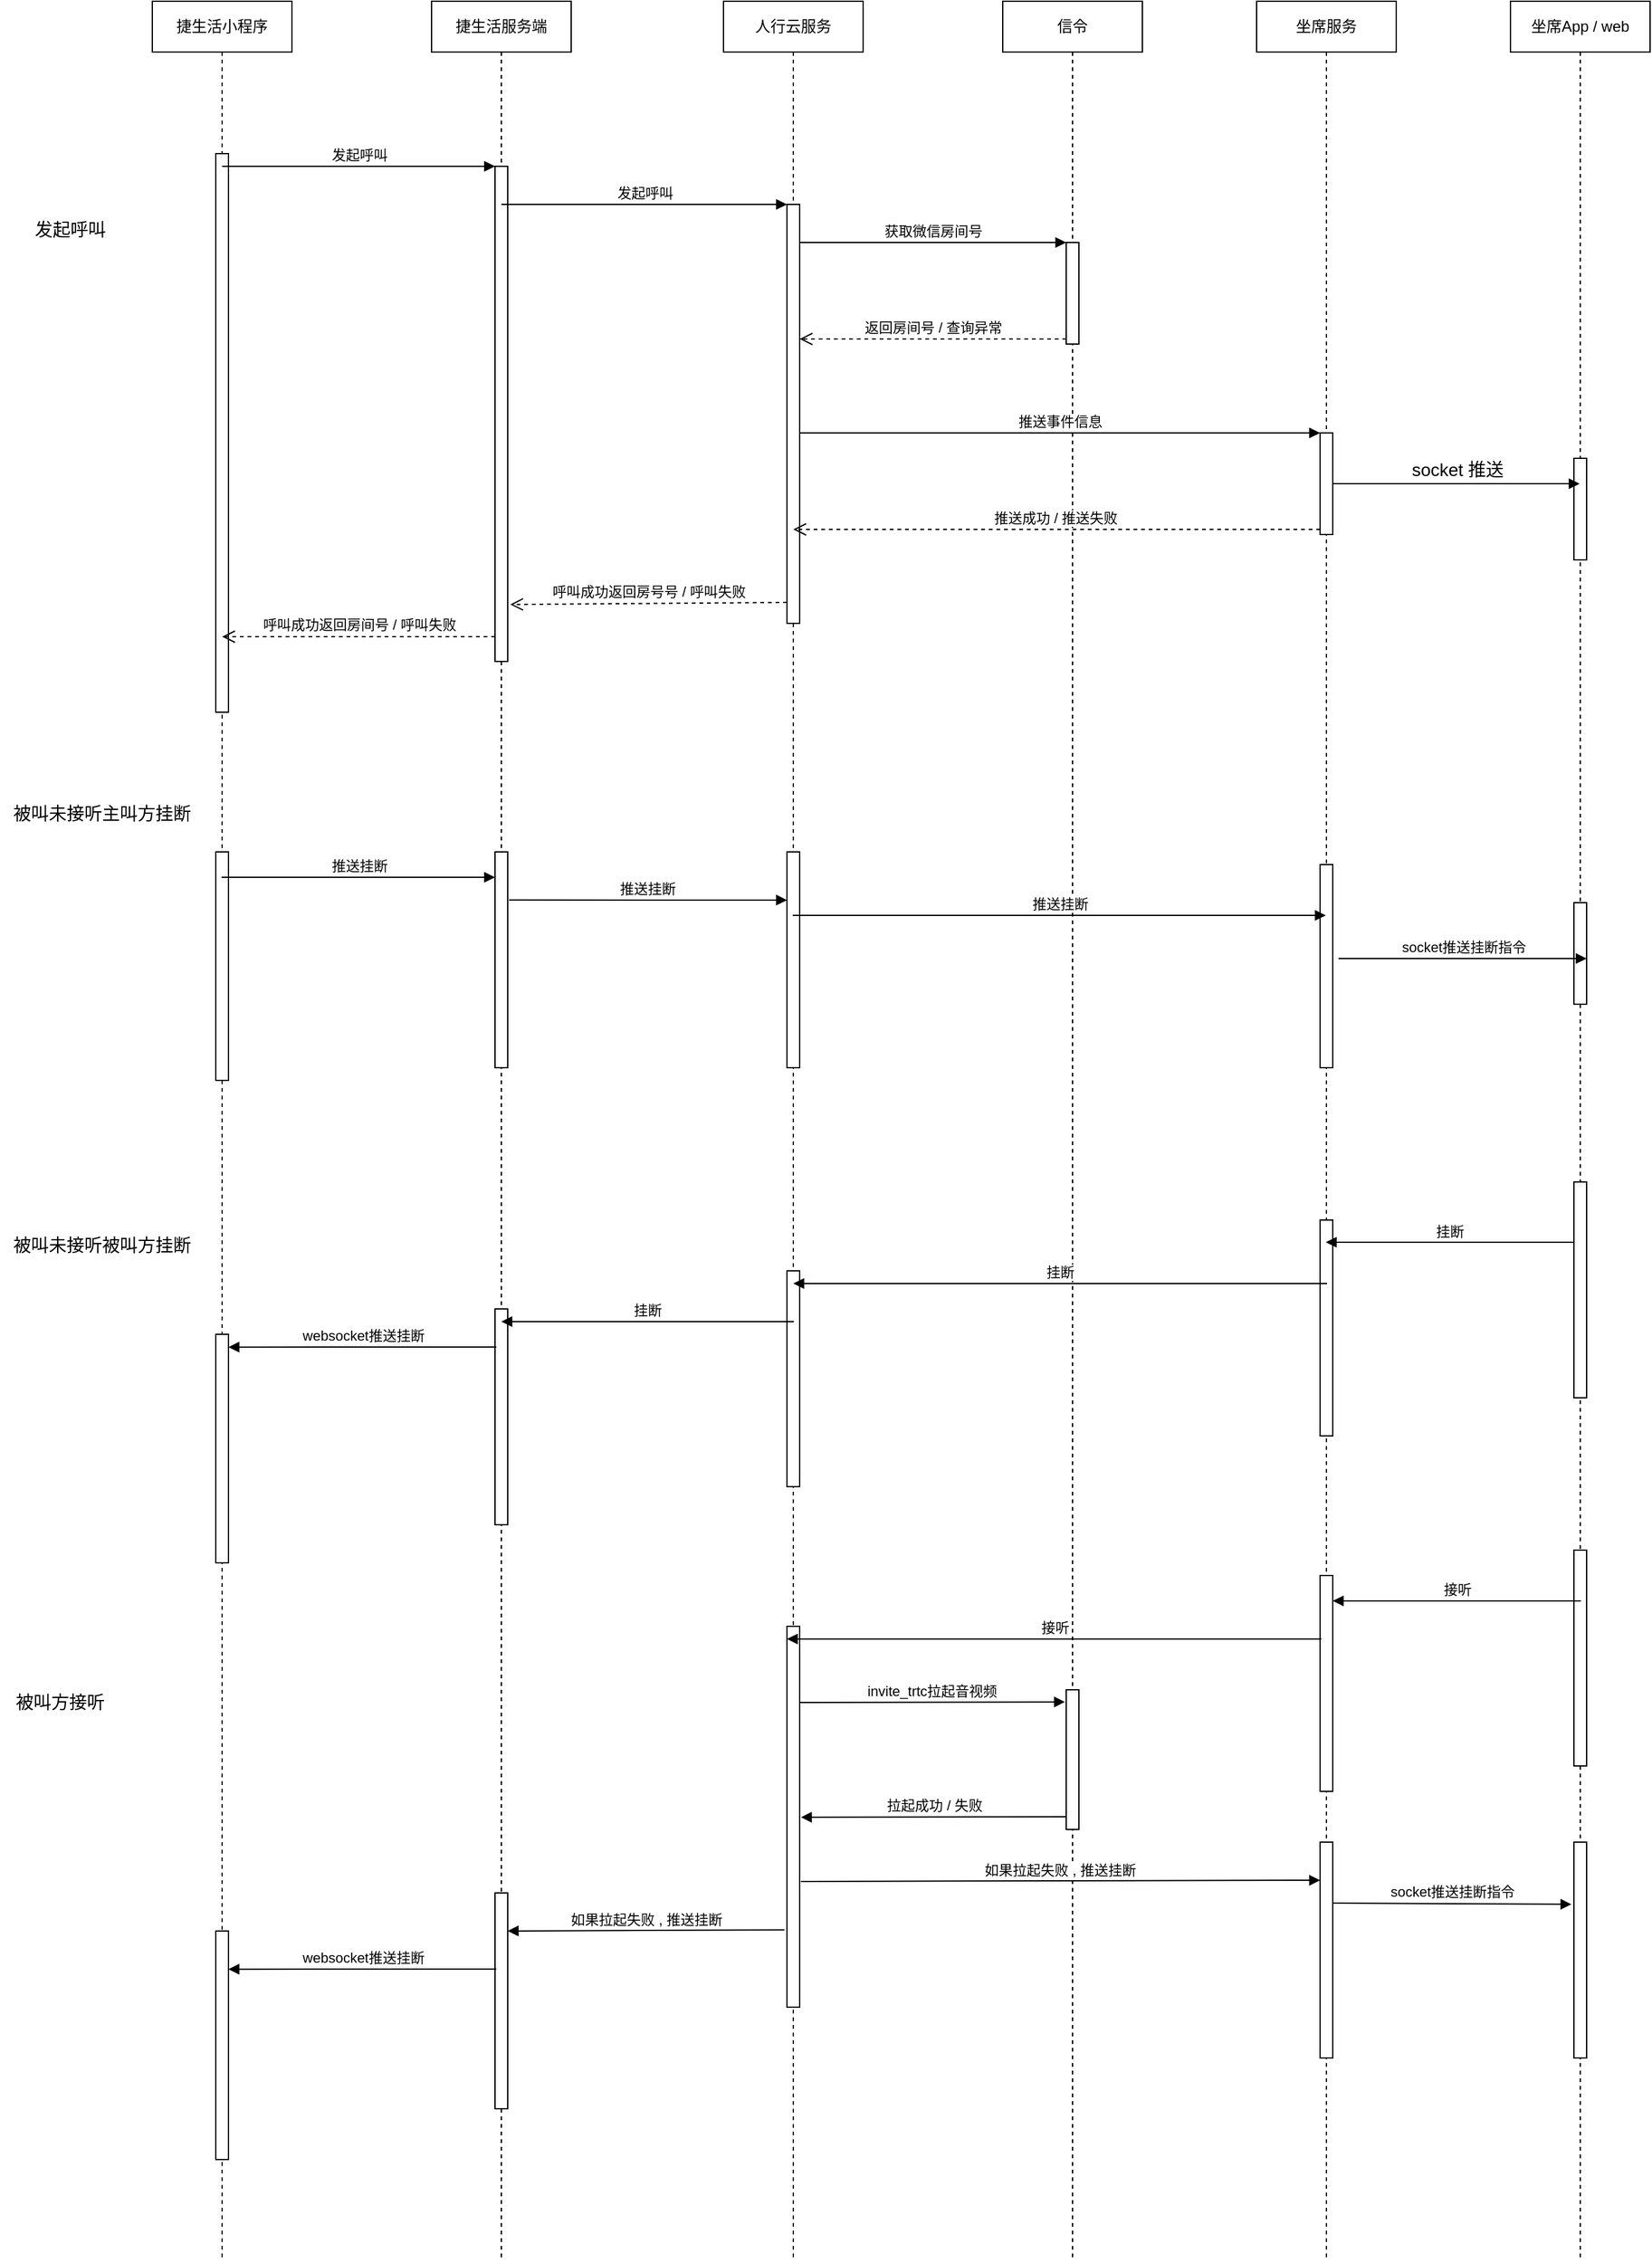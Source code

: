 <mxfile version="17.4.6" type="github">
  <diagram id="sNJDBPW0BJDJ9a0vHnWY" name="第 1 页">
    <mxGraphModel dx="1342" dy="582" grid="1" gridSize="10" guides="1" tooltips="1" connect="1" arrows="1" fold="1" page="1" pageScale="1" pageWidth="3300" pageHeight="4681" math="0" shadow="0">
      <root>
        <mxCell id="0" />
        <mxCell id="1" parent="0" />
        <mxCell id="91EB2FIBTJb_fMzJIzi_-1" value="捷生活小程序" style="shape=umlLifeline;perimeter=lifelinePerimeter;whiteSpace=wrap;html=1;container=1;collapsible=0;recursiveResize=0;outlineConnect=0;" vertex="1" parent="1">
          <mxGeometry x="130" y="60" width="110" height="1780" as="geometry" />
        </mxCell>
        <mxCell id="91EB2FIBTJb_fMzJIzi_-28" value="" style="html=1;points=[];perimeter=orthogonalPerimeter;" vertex="1" parent="91EB2FIBTJb_fMzJIzi_-1">
          <mxGeometry x="50" y="120" width="10" height="440" as="geometry" />
        </mxCell>
        <mxCell id="91EB2FIBTJb_fMzJIzi_-35" value="" style="html=1;points=[];perimeter=orthogonalPerimeter;" vertex="1" parent="91EB2FIBTJb_fMzJIzi_-1">
          <mxGeometry x="50" y="670" width="10" height="180" as="geometry" />
        </mxCell>
        <mxCell id="91EB2FIBTJb_fMzJIzi_-45" value="" style="html=1;points=[];perimeter=orthogonalPerimeter;" vertex="1" parent="91EB2FIBTJb_fMzJIzi_-1">
          <mxGeometry x="50" y="1050" width="10" height="180" as="geometry" />
        </mxCell>
        <mxCell id="91EB2FIBTJb_fMzJIzi_-71" value="" style="html=1;points=[];perimeter=orthogonalPerimeter;" vertex="1" parent="91EB2FIBTJb_fMzJIzi_-1">
          <mxGeometry x="50" y="1520" width="10" height="180" as="geometry" />
        </mxCell>
        <mxCell id="91EB2FIBTJb_fMzJIzi_-2" value="捷生活服务端" style="shape=umlLifeline;perimeter=lifelinePerimeter;whiteSpace=wrap;html=1;container=1;collapsible=0;recursiveResize=0;outlineConnect=0;" vertex="1" parent="1">
          <mxGeometry x="350" y="60" width="110" height="1780" as="geometry" />
        </mxCell>
        <mxCell id="91EB2FIBTJb_fMzJIzi_-6" value="" style="html=1;points=[];perimeter=orthogonalPerimeter;" vertex="1" parent="91EB2FIBTJb_fMzJIzi_-2">
          <mxGeometry x="50" y="130" width="10" height="390" as="geometry" />
        </mxCell>
        <mxCell id="91EB2FIBTJb_fMzJIzi_-38" value="" style="html=1;points=[];perimeter=orthogonalPerimeter;" vertex="1" parent="91EB2FIBTJb_fMzJIzi_-2">
          <mxGeometry x="50" y="670" width="10" height="170" as="geometry" />
        </mxCell>
        <mxCell id="91EB2FIBTJb_fMzJIzi_-41" value="推送挂断" style="html=1;verticalAlign=bottom;endArrow=block;entryX=0;entryY=0;rounded=0;" edge="1" parent="91EB2FIBTJb_fMzJIzi_-2">
          <mxGeometry relative="1" as="geometry">
            <mxPoint x="-165.5" y="690.0" as="sourcePoint" />
            <mxPoint x="50" y="690.0" as="targetPoint" />
          </mxGeometry>
        </mxCell>
        <mxCell id="91EB2FIBTJb_fMzJIzi_-46" value="" style="html=1;points=[];perimeter=orthogonalPerimeter;" vertex="1" parent="91EB2FIBTJb_fMzJIzi_-2">
          <mxGeometry x="50" y="1030" width="10" height="170" as="geometry" />
        </mxCell>
        <mxCell id="91EB2FIBTJb_fMzJIzi_-69" value="" style="html=1;points=[];perimeter=orthogonalPerimeter;" vertex="1" parent="91EB2FIBTJb_fMzJIzi_-2">
          <mxGeometry x="50" y="1490" width="10" height="170" as="geometry" />
        </mxCell>
        <mxCell id="91EB2FIBTJb_fMzJIzi_-72" value="如果拉起失败 , 推送挂断" style="html=1;verticalAlign=bottom;endArrow=block;rounded=0;exitX=-0.2;exitY=0.797;exitDx=0;exitDy=0;exitPerimeter=0;" edge="1" parent="91EB2FIBTJb_fMzJIzi_-2" source="91EB2FIBTJb_fMzJIzi_-59">
          <mxGeometry width="80" relative="1" as="geometry">
            <mxPoint x="271" y="1520" as="sourcePoint" />
            <mxPoint x="60" y="1520" as="targetPoint" />
          </mxGeometry>
        </mxCell>
        <mxCell id="91EB2FIBTJb_fMzJIzi_-3" value="人行云服务" style="shape=umlLifeline;perimeter=lifelinePerimeter;whiteSpace=wrap;html=1;container=1;collapsible=0;recursiveResize=0;outlineConnect=0;" vertex="1" parent="1">
          <mxGeometry x="580" y="60" width="110" height="1780" as="geometry" />
        </mxCell>
        <mxCell id="91EB2FIBTJb_fMzJIzi_-10" value="" style="html=1;points=[];perimeter=orthogonalPerimeter;" vertex="1" parent="91EB2FIBTJb_fMzJIzi_-3">
          <mxGeometry x="50" y="160" width="10" height="330" as="geometry" />
        </mxCell>
        <mxCell id="91EB2FIBTJb_fMzJIzi_-32" value="" style="html=1;points=[];perimeter=orthogonalPerimeter;" vertex="1" parent="91EB2FIBTJb_fMzJIzi_-3">
          <mxGeometry x="50" y="670" width="10" height="170" as="geometry" />
        </mxCell>
        <mxCell id="91EB2FIBTJb_fMzJIzi_-42" value="推送挂断" style="html=1;verticalAlign=bottom;endArrow=block;entryX=0;entryY=0;rounded=0;exitX=1.1;exitY=0.176;exitDx=0;exitDy=0;exitPerimeter=0;" edge="1" parent="91EB2FIBTJb_fMzJIzi_-3">
          <mxGeometry relative="1" as="geometry">
            <mxPoint x="-169" y="707.92" as="sourcePoint" />
            <mxPoint x="50" y="708.0" as="targetPoint" />
          </mxGeometry>
        </mxCell>
        <mxCell id="91EB2FIBTJb_fMzJIzi_-50" value="" style="html=1;points=[];perimeter=orthogonalPerimeter;" vertex="1" parent="91EB2FIBTJb_fMzJIzi_-3">
          <mxGeometry x="50" y="1000" width="10" height="170" as="geometry" />
        </mxCell>
        <mxCell id="91EB2FIBTJb_fMzJIzi_-59" value="" style="html=1;points=[];perimeter=orthogonalPerimeter;" vertex="1" parent="91EB2FIBTJb_fMzJIzi_-3">
          <mxGeometry x="50" y="1280" width="10" height="300" as="geometry" />
        </mxCell>
        <mxCell id="91EB2FIBTJb_fMzJIzi_-4" value="坐席服务" style="shape=umlLifeline;perimeter=lifelinePerimeter;whiteSpace=wrap;html=1;container=1;collapsible=0;recursiveResize=0;outlineConnect=0;" vertex="1" parent="1">
          <mxGeometry x="1000" y="60" width="110" height="1780" as="geometry" />
        </mxCell>
        <mxCell id="91EB2FIBTJb_fMzJIzi_-22" value="" style="html=1;points=[];perimeter=orthogonalPerimeter;" vertex="1" parent="91EB2FIBTJb_fMzJIzi_-4">
          <mxGeometry x="50" y="340" width="10" height="80" as="geometry" />
        </mxCell>
        <mxCell id="91EB2FIBTJb_fMzJIzi_-30" value="" style="html=1;points=[];perimeter=orthogonalPerimeter;" vertex="1" parent="91EB2FIBTJb_fMzJIzi_-4">
          <mxGeometry x="50" y="680" width="10" height="160" as="geometry" />
        </mxCell>
        <mxCell id="91EB2FIBTJb_fMzJIzi_-48" value="" style="html=1;points=[];perimeter=orthogonalPerimeter;" vertex="1" parent="91EB2FIBTJb_fMzJIzi_-4">
          <mxGeometry x="50" y="960" width="10" height="170" as="geometry" />
        </mxCell>
        <mxCell id="91EB2FIBTJb_fMzJIzi_-58" value="" style="html=1;points=[];perimeter=orthogonalPerimeter;" vertex="1" parent="91EB2FIBTJb_fMzJIzi_-4">
          <mxGeometry x="50" y="1240" width="10" height="170" as="geometry" />
        </mxCell>
        <mxCell id="91EB2FIBTJb_fMzJIzi_-65" value="" style="html=1;points=[];perimeter=orthogonalPerimeter;" vertex="1" parent="91EB2FIBTJb_fMzJIzi_-4">
          <mxGeometry x="50" y="1450" width="10" height="170" as="geometry" />
        </mxCell>
        <mxCell id="91EB2FIBTJb_fMzJIzi_-5" value="坐席App / web" style="shape=umlLifeline;perimeter=lifelinePerimeter;whiteSpace=wrap;html=1;container=1;collapsible=0;recursiveResize=0;outlineConnect=0;" vertex="1" parent="1">
          <mxGeometry x="1200" y="60" width="110" height="1780" as="geometry" />
        </mxCell>
        <mxCell id="91EB2FIBTJb_fMzJIzi_-25" value="" style="html=1;points=[];perimeter=orthogonalPerimeter;" vertex="1" parent="91EB2FIBTJb_fMzJIzi_-5">
          <mxGeometry x="50" y="360" width="10" height="80" as="geometry" />
        </mxCell>
        <mxCell id="91EB2FIBTJb_fMzJIzi_-29" value="" style="html=1;points=[];perimeter=orthogonalPerimeter;" vertex="1" parent="91EB2FIBTJb_fMzJIzi_-5">
          <mxGeometry x="50" y="710" width="10" height="80" as="geometry" />
        </mxCell>
        <mxCell id="91EB2FIBTJb_fMzJIzi_-47" value="" style="html=1;points=[];perimeter=orthogonalPerimeter;" vertex="1" parent="91EB2FIBTJb_fMzJIzi_-5">
          <mxGeometry x="50" y="930" width="10" height="170" as="geometry" />
        </mxCell>
        <mxCell id="91EB2FIBTJb_fMzJIzi_-34" value="挂断" style="html=1;verticalAlign=bottom;endArrow=block;rounded=0;" edge="1" parent="91EB2FIBTJb_fMzJIzi_-5">
          <mxGeometry width="80" relative="1" as="geometry">
            <mxPoint x="50" y="977.5" as="sourcePoint" />
            <mxPoint x="-145.5" y="977.5" as="targetPoint" />
          </mxGeometry>
        </mxCell>
        <mxCell id="91EB2FIBTJb_fMzJIzi_-57" value="" style="html=1;points=[];perimeter=orthogonalPerimeter;" vertex="1" parent="91EB2FIBTJb_fMzJIzi_-5">
          <mxGeometry x="50" y="1220" width="10" height="170" as="geometry" />
        </mxCell>
        <mxCell id="91EB2FIBTJb_fMzJIzi_-66" value="" style="html=1;points=[];perimeter=orthogonalPerimeter;" vertex="1" parent="91EB2FIBTJb_fMzJIzi_-5">
          <mxGeometry x="50" y="1450" width="10" height="170" as="geometry" />
        </mxCell>
        <mxCell id="91EB2FIBTJb_fMzJIzi_-7" value="发起呼叫" style="html=1;verticalAlign=bottom;endArrow=block;entryX=0;entryY=0;rounded=0;" edge="1" target="91EB2FIBTJb_fMzJIzi_-6" parent="1" source="91EB2FIBTJb_fMzJIzi_-1">
          <mxGeometry relative="1" as="geometry">
            <mxPoint x="330" y="190" as="sourcePoint" />
          </mxGeometry>
        </mxCell>
        <mxCell id="91EB2FIBTJb_fMzJIzi_-8" value="呼叫成功返回房间号 / 呼叫失败" style="html=1;verticalAlign=bottom;endArrow=open;dashed=1;endSize=8;exitX=0;exitY=0.95;rounded=0;" edge="1" source="91EB2FIBTJb_fMzJIzi_-6" parent="1" target="91EB2FIBTJb_fMzJIzi_-1">
          <mxGeometry relative="1" as="geometry">
            <mxPoint x="330" y="266" as="targetPoint" />
          </mxGeometry>
        </mxCell>
        <mxCell id="91EB2FIBTJb_fMzJIzi_-15" value="信令" style="shape=umlLifeline;perimeter=lifelinePerimeter;whiteSpace=wrap;html=1;container=1;collapsible=0;recursiveResize=0;outlineConnect=0;" vertex="1" parent="1">
          <mxGeometry x="800" y="60" width="110" height="1780" as="geometry" />
        </mxCell>
        <mxCell id="91EB2FIBTJb_fMzJIzi_-17" value="" style="html=1;points=[];perimeter=orthogonalPerimeter;" vertex="1" parent="91EB2FIBTJb_fMzJIzi_-15">
          <mxGeometry x="50" y="190" width="10" height="80" as="geometry" />
        </mxCell>
        <mxCell id="91EB2FIBTJb_fMzJIzi_-43" value="推送挂断" style="html=1;verticalAlign=bottom;endArrow=block;rounded=0;" edge="1" parent="91EB2FIBTJb_fMzJIzi_-15" target="91EB2FIBTJb_fMzJIzi_-4">
          <mxGeometry relative="1" as="geometry">
            <mxPoint x="-165.5" y="720.0" as="sourcePoint" />
            <mxPoint x="50" y="720.0" as="targetPoint" />
          </mxGeometry>
        </mxCell>
        <mxCell id="91EB2FIBTJb_fMzJIzi_-62" value="" style="html=1;points=[];perimeter=orthogonalPerimeter;" vertex="1" parent="91EB2FIBTJb_fMzJIzi_-15">
          <mxGeometry x="50" y="1330" width="10" height="110" as="geometry" />
        </mxCell>
        <mxCell id="91EB2FIBTJb_fMzJIzi_-64" value="拉起成功 / 失败" style="html=1;verticalAlign=bottom;endArrow=block;entryX=0;entryY=0;rounded=0;" edge="1" parent="91EB2FIBTJb_fMzJIzi_-15">
          <mxGeometry relative="1" as="geometry">
            <mxPoint x="50" y="1430.0" as="sourcePoint" />
            <mxPoint x="-159" y="1430.42" as="targetPoint" />
          </mxGeometry>
        </mxCell>
        <mxCell id="91EB2FIBTJb_fMzJIzi_-18" value="获取微信房间号" style="html=1;verticalAlign=bottom;endArrow=block;entryX=0;entryY=0;rounded=0;" edge="1" target="91EB2FIBTJb_fMzJIzi_-17" parent="1" source="91EB2FIBTJb_fMzJIzi_-10">
          <mxGeometry relative="1" as="geometry">
            <mxPoint x="650" y="250" as="sourcePoint" />
          </mxGeometry>
        </mxCell>
        <mxCell id="91EB2FIBTJb_fMzJIzi_-19" value="返回房间号 / 查询异常" style="html=1;verticalAlign=bottom;endArrow=open;dashed=1;endSize=8;exitX=0;exitY=0.95;rounded=0;" edge="1" source="91EB2FIBTJb_fMzJIzi_-17" parent="1">
          <mxGeometry relative="1" as="geometry">
            <mxPoint x="640" y="326" as="targetPoint" />
          </mxGeometry>
        </mxCell>
        <mxCell id="91EB2FIBTJb_fMzJIzi_-23" value="推送事件信息" style="html=1;verticalAlign=bottom;endArrow=block;entryX=0;entryY=0;rounded=0;" edge="1" target="91EB2FIBTJb_fMzJIzi_-22" parent="1">
          <mxGeometry relative="1" as="geometry">
            <mxPoint x="640" y="400" as="sourcePoint" />
          </mxGeometry>
        </mxCell>
        <mxCell id="91EB2FIBTJb_fMzJIzi_-24" value="推送成功 / 推送失败&amp;nbsp;" style="html=1;verticalAlign=bottom;endArrow=open;dashed=1;endSize=8;exitX=0;exitY=0.95;rounded=0;" edge="1" source="91EB2FIBTJb_fMzJIzi_-22" parent="1" target="91EB2FIBTJb_fMzJIzi_-3">
          <mxGeometry relative="1" as="geometry">
            <mxPoint x="980" y="476" as="targetPoint" />
          </mxGeometry>
        </mxCell>
        <mxCell id="91EB2FIBTJb_fMzJIzi_-11" value="发起呼叫" style="html=1;verticalAlign=bottom;endArrow=block;entryX=0;entryY=0;rounded=0;" edge="1" target="91EB2FIBTJb_fMzJIzi_-10" parent="1" source="91EB2FIBTJb_fMzJIzi_-2">
          <mxGeometry relative="1" as="geometry">
            <mxPoint x="560" y="220" as="sourcePoint" />
          </mxGeometry>
        </mxCell>
        <mxCell id="91EB2FIBTJb_fMzJIzi_-12" value="呼叫成功返回房号号 / 呼叫失败" style="html=1;verticalAlign=bottom;endArrow=open;dashed=1;endSize=8;exitX=0;exitY=0.95;rounded=0;entryX=1.2;entryY=0.885;entryDx=0;entryDy=0;entryPerimeter=0;" edge="1" source="91EB2FIBTJb_fMzJIzi_-10" parent="1" target="91EB2FIBTJb_fMzJIzi_-6">
          <mxGeometry relative="1" as="geometry">
            <mxPoint x="420" y="540" as="targetPoint" />
          </mxGeometry>
        </mxCell>
        <mxCell id="91EB2FIBTJb_fMzJIzi_-36" value="&lt;font style=&quot;font-size: 14px&quot;&gt;发起呼叫&lt;/font&gt;" style="text;html=1;align=center;verticalAlign=middle;resizable=0;points=[];autosize=1;strokeColor=none;fillColor=none;" vertex="1" parent="1">
          <mxGeometry x="30" y="230" width="70" height="20" as="geometry" />
        </mxCell>
        <mxCell id="91EB2FIBTJb_fMzJIzi_-37" value="&lt;font style=&quot;font-size: 14px&quot;&gt;被叫未接听主叫方挂断&lt;/font&gt;" style="text;html=1;align=center;verticalAlign=middle;resizable=0;points=[];autosize=1;strokeColor=none;fillColor=none;" vertex="1" parent="1">
          <mxGeometry x="10" y="690" width="160" height="20" as="geometry" />
        </mxCell>
        <mxCell id="91EB2FIBTJb_fMzJIzi_-40" value="socket 推送" style="html=1;verticalAlign=bottom;endArrow=block;rounded=0;fontSize=14;" edge="1" parent="1" target="91EB2FIBTJb_fMzJIzi_-5">
          <mxGeometry width="80" relative="1" as="geometry">
            <mxPoint x="1060" y="440" as="sourcePoint" />
            <mxPoint x="1140" y="440" as="targetPoint" />
          </mxGeometry>
        </mxCell>
        <mxCell id="91EB2FIBTJb_fMzJIzi_-44" value="&lt;font style=&quot;font-size: 14px&quot;&gt;被叫未接听被叫方挂断&lt;/font&gt;" style="text;html=1;align=center;verticalAlign=middle;resizable=0;points=[];autosize=1;strokeColor=none;fillColor=none;" vertex="1" parent="1">
          <mxGeometry x="10" y="1030" width="160" height="20" as="geometry" />
        </mxCell>
        <mxCell id="91EB2FIBTJb_fMzJIzi_-52" value="socket推送挂断指令" style="html=1;verticalAlign=bottom;endArrow=block;rounded=0;" edge="1" parent="1">
          <mxGeometry width="80" relative="1" as="geometry">
            <mxPoint x="1064.5" y="814" as="sourcePoint" />
            <mxPoint x="1260" y="814" as="targetPoint" />
          </mxGeometry>
        </mxCell>
        <mxCell id="91EB2FIBTJb_fMzJIzi_-53" value="挂断" style="html=1;verticalAlign=bottom;endArrow=block;rounded=0;" edge="1" parent="1" target="91EB2FIBTJb_fMzJIzi_-3">
          <mxGeometry width="80" relative="1" as="geometry">
            <mxPoint x="1055.5" y="1070" as="sourcePoint" />
            <mxPoint x="860" y="1070" as="targetPoint" />
          </mxGeometry>
        </mxCell>
        <mxCell id="91EB2FIBTJb_fMzJIzi_-54" value="挂断" style="html=1;verticalAlign=bottom;endArrow=block;rounded=0;" edge="1" parent="1" target="91EB2FIBTJb_fMzJIzi_-2">
          <mxGeometry width="80" relative="1" as="geometry">
            <mxPoint x="635.5" y="1100" as="sourcePoint" />
            <mxPoint x="440" y="1100" as="targetPoint" />
          </mxGeometry>
        </mxCell>
        <mxCell id="91EB2FIBTJb_fMzJIzi_-55" value="websocket推送挂断" style="html=1;verticalAlign=bottom;endArrow=block;rounded=0;entryX=1;entryY=0.056;entryDx=0;entryDy=0;entryPerimeter=0;" edge="1" parent="1" target="91EB2FIBTJb_fMzJIzi_-45">
          <mxGeometry width="80" relative="1" as="geometry">
            <mxPoint x="401" y="1120" as="sourcePoint" />
            <mxPoint x="200" y="1120" as="targetPoint" />
          </mxGeometry>
        </mxCell>
        <mxCell id="91EB2FIBTJb_fMzJIzi_-56" value="&lt;span style=&quot;font-size: 14px&quot;&gt;&amp;nbsp;被叫方接听&lt;/span&gt;" style="text;html=1;align=center;verticalAlign=middle;resizable=0;points=[];autosize=1;strokeColor=none;fillColor=none;" vertex="1" parent="1">
          <mxGeometry x="10" y="1390" width="90" height="20" as="geometry" />
        </mxCell>
        <mxCell id="91EB2FIBTJb_fMzJIzi_-60" value="接听" style="html=1;verticalAlign=bottom;endArrow=block;rounded=0;" edge="1" parent="1">
          <mxGeometry width="80" relative="1" as="geometry">
            <mxPoint x="1255.5" y="1320" as="sourcePoint" />
            <mxPoint x="1060" y="1320" as="targetPoint" />
          </mxGeometry>
        </mxCell>
        <mxCell id="91EB2FIBTJb_fMzJIzi_-61" value="接听" style="html=1;verticalAlign=bottom;endArrow=block;rounded=0;" edge="1" parent="1">
          <mxGeometry width="80" relative="1" as="geometry">
            <mxPoint x="1051" y="1350" as="sourcePoint" />
            <mxPoint x="630" y="1350" as="targetPoint" />
          </mxGeometry>
        </mxCell>
        <mxCell id="91EB2FIBTJb_fMzJIzi_-63" value="invite_trtc拉起音视频" style="html=1;verticalAlign=bottom;endArrow=block;entryX=0;entryY=0;rounded=0;" edge="1" parent="1">
          <mxGeometry relative="1" as="geometry">
            <mxPoint x="640" y="1400" as="sourcePoint" />
            <mxPoint x="849" y="1399.58" as="targetPoint" />
          </mxGeometry>
        </mxCell>
        <mxCell id="91EB2FIBTJb_fMzJIzi_-67" value="如果拉起失败 , 推送挂断" style="html=1;verticalAlign=bottom;endArrow=block;rounded=0;exitX=1.1;exitY=0.67;exitDx=0;exitDy=0;exitPerimeter=0;" edge="1" parent="1" source="91EB2FIBTJb_fMzJIzi_-59">
          <mxGeometry relative="1" as="geometry">
            <mxPoint x="650" y="1540" as="sourcePoint" />
            <mxPoint x="1050" y="1540.0" as="targetPoint" />
          </mxGeometry>
        </mxCell>
        <mxCell id="91EB2FIBTJb_fMzJIzi_-68" value="socket推送挂断指令" style="html=1;verticalAlign=bottom;endArrow=block;rounded=0;entryX=-0.2;entryY=0.288;entryDx=0;entryDy=0;entryPerimeter=0;exitX=1;exitY=0.282;exitDx=0;exitDy=0;exitPerimeter=0;" edge="1" parent="1" source="91EB2FIBTJb_fMzJIzi_-65" target="91EB2FIBTJb_fMzJIzi_-66">
          <mxGeometry width="80" relative="1" as="geometry">
            <mxPoint x="1064.5" y="1560" as="sourcePoint" />
            <mxPoint x="1240" y="1560" as="targetPoint" />
          </mxGeometry>
        </mxCell>
        <mxCell id="91EB2FIBTJb_fMzJIzi_-70" value="" style="html=1;points=[];perimeter=orthogonalPerimeter;" vertex="1" parent="1">
          <mxGeometry x="180" y="1110" width="10" height="180" as="geometry" />
        </mxCell>
        <mxCell id="91EB2FIBTJb_fMzJIzi_-73" value="websocket推送挂断" style="html=1;verticalAlign=bottom;endArrow=block;rounded=0;entryX=1;entryY=0.056;entryDx=0;entryDy=0;entryPerimeter=0;" edge="1" parent="1">
          <mxGeometry width="80" relative="1" as="geometry">
            <mxPoint x="401" y="1610" as="sourcePoint" />
            <mxPoint x="190" y="1610.08" as="targetPoint" />
          </mxGeometry>
        </mxCell>
      </root>
    </mxGraphModel>
  </diagram>
</mxfile>
